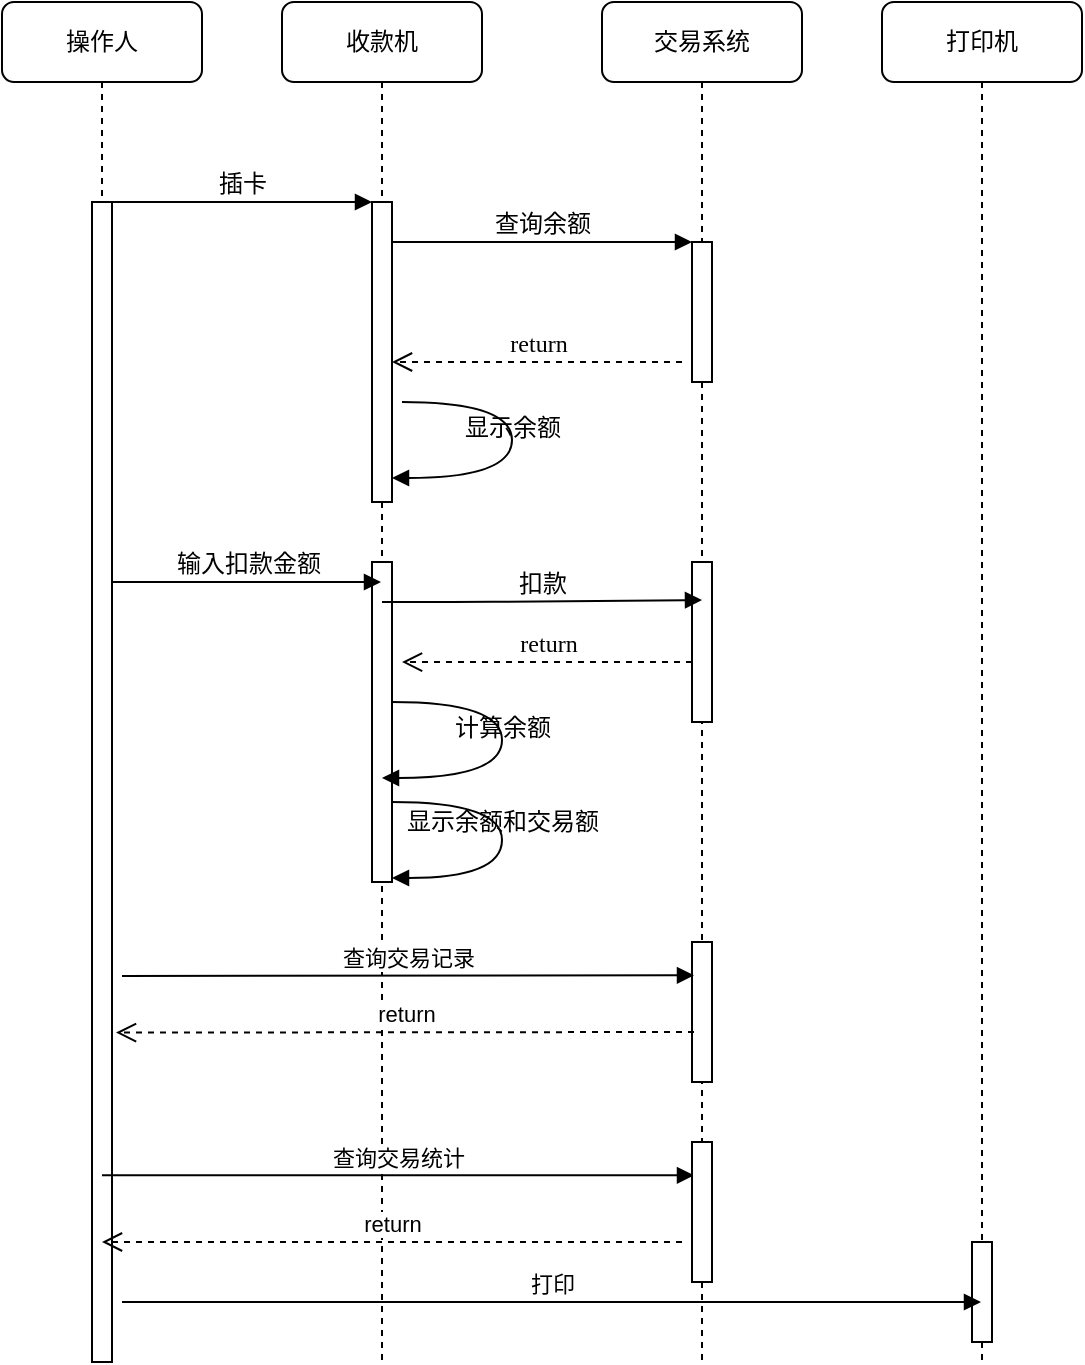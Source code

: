 <mxfile version="13.1.14" type="github">
  <diagram name="Page-1" id="13e1069c-82ec-6db2-03f1-153e76fe0fe0">
    <mxGraphModel dx="946" dy="591" grid="1" gridSize="10" guides="1" tooltips="1" connect="1" arrows="1" fold="1" page="1" pageScale="1" pageWidth="1100" pageHeight="850" background="#ffffff" math="0" shadow="0">
      <root>
        <mxCell id="0" />
        <mxCell id="1" parent="0" />
        <mxCell id="7baba1c4bc27f4b0-2" value="收款机" style="shape=umlLifeline;perimeter=lifelinePerimeter;whiteSpace=wrap;html=1;container=1;collapsible=0;recursiveResize=0;outlineConnect=0;rounded=1;shadow=0;comic=0;labelBackgroundColor=none;strokeWidth=1;fontFamily=Verdana;fontSize=12;align=center;" parent="1" vertex="1">
          <mxGeometry x="240" y="80" width="100" height="680" as="geometry" />
        </mxCell>
        <mxCell id="7baba1c4bc27f4b0-10" value="" style="html=1;points=[];perimeter=orthogonalPerimeter;rounded=0;shadow=0;comic=0;labelBackgroundColor=none;strokeWidth=1;fontFamily=Verdana;fontSize=12;align=center;" parent="7baba1c4bc27f4b0-2" vertex="1">
          <mxGeometry x="45" y="100" width="10" height="150" as="geometry" />
        </mxCell>
        <mxCell id="-WdYJ7NibBkJyXMjQVF8-6" value="" style="html=1;points=[];perimeter=orthogonalPerimeter;" vertex="1" parent="7baba1c4bc27f4b0-2">
          <mxGeometry x="45" y="280" width="10" height="160" as="geometry" />
        </mxCell>
        <mxCell id="7baba1c4bc27f4b0-3" value="交易系统" style="shape=umlLifeline;perimeter=lifelinePerimeter;whiteSpace=wrap;html=1;container=1;collapsible=0;recursiveResize=0;outlineConnect=0;rounded=1;shadow=0;comic=0;labelBackgroundColor=none;strokeWidth=1;fontFamily=Verdana;fontSize=12;align=center;" parent="1" vertex="1">
          <mxGeometry x="400" y="80" width="100" height="680" as="geometry" />
        </mxCell>
        <mxCell id="7baba1c4bc27f4b0-13" value="" style="html=1;points=[];perimeter=orthogonalPerimeter;rounded=0;shadow=0;comic=0;labelBackgroundColor=none;strokeWidth=1;fontFamily=Verdana;fontSize=12;align=center;" parent="7baba1c4bc27f4b0-3" vertex="1">
          <mxGeometry x="45" y="120" width="10" height="70" as="geometry" />
        </mxCell>
        <mxCell id="-WdYJ7NibBkJyXMjQVF8-7" value="" style="html=1;points=[];perimeter=orthogonalPerimeter;" vertex="1" parent="7baba1c4bc27f4b0-3">
          <mxGeometry x="45" y="280" width="10" height="80" as="geometry" />
        </mxCell>
        <mxCell id="-WdYJ7NibBkJyXMjQVF8-16" value="" style="html=1;points=[];perimeter=orthogonalPerimeter;" vertex="1" parent="7baba1c4bc27f4b0-3">
          <mxGeometry x="45" y="470" width="10" height="70" as="geometry" />
        </mxCell>
        <mxCell id="7baba1c4bc27f4b0-4" value="打印机" style="shape=umlLifeline;perimeter=lifelinePerimeter;whiteSpace=wrap;html=1;container=1;collapsible=0;recursiveResize=0;outlineConnect=0;rounded=1;shadow=0;comic=0;labelBackgroundColor=none;strokeWidth=1;fontFamily=Verdana;fontSize=12;align=center;" parent="1" vertex="1">
          <mxGeometry x="540" y="80" width="100" height="680" as="geometry" />
        </mxCell>
        <mxCell id="-WdYJ7NibBkJyXMjQVF8-24" value="" style="html=1;points=[];perimeter=orthogonalPerimeter;" vertex="1" parent="7baba1c4bc27f4b0-4">
          <mxGeometry x="45" y="620" width="10" height="50" as="geometry" />
        </mxCell>
        <mxCell id="7baba1c4bc27f4b0-8" value="操作人" style="shape=umlLifeline;perimeter=lifelinePerimeter;whiteSpace=wrap;html=1;container=1;collapsible=0;recursiveResize=0;outlineConnect=0;rounded=1;shadow=0;comic=0;labelBackgroundColor=none;strokeWidth=1;fontFamily=Verdana;fontSize=12;align=center;" parent="1" vertex="1">
          <mxGeometry x="100" y="80" width="100" height="680" as="geometry" />
        </mxCell>
        <mxCell id="7baba1c4bc27f4b0-9" value="" style="html=1;points=[];perimeter=orthogonalPerimeter;rounded=0;shadow=0;comic=0;labelBackgroundColor=none;strokeWidth=1;fontFamily=Verdana;fontSize=12;align=center;" parent="7baba1c4bc27f4b0-8" vertex="1">
          <mxGeometry x="45" y="100" width="10" height="580" as="geometry" />
        </mxCell>
        <mxCell id="-WdYJ7NibBkJyXMjQVF8-27" value="打印" style="html=1;verticalAlign=bottom;endArrow=block;" edge="1" parent="7baba1c4bc27f4b0-8" target="7baba1c4bc27f4b0-4">
          <mxGeometry width="80" relative="1" as="geometry">
            <mxPoint x="60" y="650" as="sourcePoint" />
            <mxPoint x="140" y="650" as="targetPoint" />
          </mxGeometry>
        </mxCell>
        <mxCell id="7baba1c4bc27f4b0-23" value="输入扣款金额" style="html=1;verticalAlign=bottom;endArrow=block;labelBackgroundColor=none;fontFamily=Verdana;fontSize=12;" parent="1" source="7baba1c4bc27f4b0-9" target="7baba1c4bc27f4b0-2" edge="1">
          <mxGeometry relative="1" as="geometry">
            <mxPoint x="510" y="420" as="sourcePoint" />
            <mxPoint x="270" y="370" as="targetPoint" />
            <Array as="points">
              <mxPoint x="200" y="370" />
            </Array>
          </mxGeometry>
        </mxCell>
        <mxCell id="7baba1c4bc27f4b0-11" value="插卡" style="html=1;verticalAlign=bottom;endArrow=block;entryX=0;entryY=0;labelBackgroundColor=none;fontFamily=Verdana;fontSize=12;edgeStyle=elbowEdgeStyle;elbow=vertical;" parent="1" source="7baba1c4bc27f4b0-9" target="7baba1c4bc27f4b0-10" edge="1">
          <mxGeometry relative="1" as="geometry">
            <mxPoint x="220" y="190" as="sourcePoint" />
          </mxGeometry>
        </mxCell>
        <mxCell id="7baba1c4bc27f4b0-14" value="查询余额" style="html=1;verticalAlign=bottom;endArrow=block;entryX=0;entryY=0;labelBackgroundColor=none;fontFamily=Verdana;fontSize=12;edgeStyle=elbowEdgeStyle;elbow=vertical;" parent="1" source="7baba1c4bc27f4b0-10" target="7baba1c4bc27f4b0-13" edge="1">
          <mxGeometry relative="1" as="geometry">
            <mxPoint x="370" y="200" as="sourcePoint" />
          </mxGeometry>
        </mxCell>
        <mxCell id="-WdYJ7NibBkJyXMjQVF8-4" value="return" style="html=1;verticalAlign=bottom;endArrow=open;dashed=1;endSize=8;labelBackgroundColor=none;fontFamily=Verdana;fontSize=12;edgeStyle=elbowEdgeStyle;elbow=vertical;entryX=1;entryY=0.533;entryDx=0;entryDy=0;entryPerimeter=0;" edge="1" parent="1" target="7baba1c4bc27f4b0-10">
          <mxGeometry relative="1" as="geometry">
            <mxPoint x="300" y="260" as="targetPoint" />
            <Array as="points">
              <mxPoint x="385" y="260" />
              <mxPoint x="415" y="260" />
            </Array>
            <mxPoint x="440" y="260" as="sourcePoint" />
          </mxGeometry>
        </mxCell>
        <mxCell id="-WdYJ7NibBkJyXMjQVF8-5" value="显示余额" style="html=1;verticalAlign=bottom;endArrow=block;labelBackgroundColor=none;fontFamily=Verdana;fontSize=12;elbow=vertical;edgeStyle=orthogonalEdgeStyle;curved=1;exitX=1.038;exitY=0.345;exitPerimeter=0;" edge="1" parent="1" target="7baba1c4bc27f4b0-10">
          <mxGeometry relative="1" as="geometry">
            <mxPoint x="300.0" y="280" as="sourcePoint" />
            <mxPoint x="304.62" y="317.92" as="targetPoint" />
            <Array as="points">
              <mxPoint x="355" y="280" />
              <mxPoint x="355" y="318" />
            </Array>
          </mxGeometry>
        </mxCell>
        <mxCell id="-WdYJ7NibBkJyXMjQVF8-8" value="扣款" style="html=1;verticalAlign=bottom;endArrow=block;labelBackgroundColor=none;fontFamily=Verdana;fontSize=12;entryX=0.5;entryY=0.238;entryDx=0;entryDy=0;entryPerimeter=0;" edge="1" parent="1" source="7baba1c4bc27f4b0-2" target="-WdYJ7NibBkJyXMjQVF8-7">
          <mxGeometry relative="1" as="geometry">
            <mxPoint x="310" y="379" as="sourcePoint" />
            <mxPoint x="424.5" y="380" as="targetPoint" />
            <Array as="points">
              <mxPoint x="335" y="380" />
            </Array>
          </mxGeometry>
        </mxCell>
        <mxCell id="-WdYJ7NibBkJyXMjQVF8-9" value="return" style="html=1;verticalAlign=bottom;endArrow=open;dashed=1;endSize=8;labelBackgroundColor=none;fontFamily=Verdana;fontSize=12;edgeStyle=elbowEdgeStyle;elbow=vertical;entryX=1;entryY=0.533;entryDx=0;entryDy=0;entryPerimeter=0;" edge="1" parent="1">
          <mxGeometry relative="1" as="geometry">
            <mxPoint x="300" y="410.0" as="targetPoint" />
            <Array as="points">
              <mxPoint x="390" y="410.05" />
              <mxPoint x="420" y="410.05" />
            </Array>
            <mxPoint x="445" y="410.05" as="sourcePoint" />
          </mxGeometry>
        </mxCell>
        <mxCell id="-WdYJ7NibBkJyXMjQVF8-11" value="计算余额" style="html=1;verticalAlign=bottom;endArrow=block;labelBackgroundColor=none;fontFamily=Verdana;fontSize=12;elbow=vertical;edgeStyle=orthogonalEdgeStyle;curved=1;exitX=1.038;exitY=0.345;exitPerimeter=0;" edge="1" parent="1">
          <mxGeometry relative="1" as="geometry">
            <mxPoint x="295" y="430" as="sourcePoint" />
            <mxPoint x="290" y="468" as="targetPoint" />
            <Array as="points">
              <mxPoint x="350" y="430" />
              <mxPoint x="350" y="468" />
            </Array>
          </mxGeometry>
        </mxCell>
        <mxCell id="-WdYJ7NibBkJyXMjQVF8-12" value="显示余额和交易额" style="html=1;verticalAlign=bottom;endArrow=block;labelBackgroundColor=none;fontFamily=Verdana;fontSize=12;elbow=vertical;edgeStyle=orthogonalEdgeStyle;curved=1;exitX=1.038;exitY=0.345;exitPerimeter=0;" edge="1" parent="1">
          <mxGeometry relative="1" as="geometry">
            <mxPoint x="295" y="480" as="sourcePoint" />
            <mxPoint x="295" y="518" as="targetPoint" />
            <Array as="points">
              <mxPoint x="350" y="480" />
              <mxPoint x="350" y="518" />
            </Array>
          </mxGeometry>
        </mxCell>
        <mxCell id="-WdYJ7NibBkJyXMjQVF8-18" value="return" style="html=1;verticalAlign=bottom;endArrow=open;dashed=1;endSize=8;entryX=1.2;entryY=0.716;entryDx=0;entryDy=0;entryPerimeter=0;" edge="1" parent="1" target="7baba1c4bc27f4b0-9">
          <mxGeometry relative="1" as="geometry">
            <mxPoint x="446" y="595" as="sourcePoint" />
            <mxPoint x="155" y="600" as="targetPoint" />
          </mxGeometry>
        </mxCell>
        <mxCell id="-WdYJ7NibBkJyXMjQVF8-20" value="查询交易统计" style="html=1;verticalAlign=bottom;endArrow=block;entryX=0.1;entryY=0.238;entryDx=0;entryDy=0;entryPerimeter=0;" edge="1" parent="1" target="-WdYJ7NibBkJyXMjQVF8-21" source="7baba1c4bc27f4b0-8">
          <mxGeometry width="80" relative="1" as="geometry">
            <mxPoint x="290" y="667" as="sourcePoint" />
            <mxPoint x="130" y="590" as="targetPoint" />
          </mxGeometry>
        </mxCell>
        <mxCell id="-WdYJ7NibBkJyXMjQVF8-21" value="" style="html=1;points=[];perimeter=orthogonalPerimeter;" vertex="1" parent="1">
          <mxGeometry x="445" y="650" width="10" height="70" as="geometry" />
        </mxCell>
        <mxCell id="-WdYJ7NibBkJyXMjQVF8-23" value="return" style="html=1;verticalAlign=bottom;endArrow=open;dashed=1;endSize=8;" edge="1" parent="1" target="7baba1c4bc27f4b0-8">
          <mxGeometry relative="1" as="geometry">
            <mxPoint x="440" y="700" as="sourcePoint" />
            <mxPoint x="300" y="700" as="targetPoint" />
          </mxGeometry>
        </mxCell>
        <mxCell id="-WdYJ7NibBkJyXMjQVF8-17" value="查询交易记录" style="html=1;verticalAlign=bottom;endArrow=block;entryX=0.1;entryY=0.238;entryDx=0;entryDy=0;entryPerimeter=0;" edge="1" parent="1" target="-WdYJ7NibBkJyXMjQVF8-16">
          <mxGeometry width="80" relative="1" as="geometry">
            <mxPoint x="160" y="567" as="sourcePoint" />
            <mxPoint x="370" y="570" as="targetPoint" />
            <Array as="points" />
          </mxGeometry>
        </mxCell>
      </root>
    </mxGraphModel>
  </diagram>
</mxfile>
